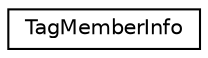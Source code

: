 digraph "类继承关系图"
{
 // INTERACTIVE_SVG=YES
 // LATEX_PDF_SIZE
  edge [fontname="Helvetica",fontsize="10",labelfontname="Helvetica",labelfontsize="10"];
  node [fontname="Helvetica",fontsize="10",shape=record];
  rankdir="LR";
  Node0 [label="TagMemberInfo",height=0.2,width=0.4,color="black", fillcolor="white", style="filled",URL="$d3/ddb/class_tag_member_info.html",tooltip="Container for member specific info that can be read from a tagfile"];
}
